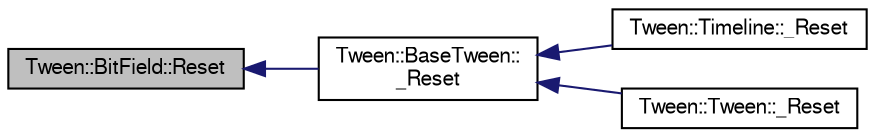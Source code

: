 digraph "Tween::BitField::Reset"
{
  bgcolor="transparent";
  edge [fontname="FreeSans",fontsize="10",labelfontname="FreeSans",labelfontsize="10"];
  node [fontname="FreeSans",fontsize="10",shape=record];
  rankdir="LR";
  Node1 [label="Tween::BitField::Reset",height=0.2,width=0.4,color="black", fillcolor="grey75", style="filled" fontcolor="black"];
  Node1 -> Node2 [dir="back",color="midnightblue",fontsize="10",style="solid",fontname="FreeSans"];
  Node2 [label="Tween::BaseTween::\l_Reset",height=0.2,width=0.4,color="black",URL="$classTween_1_1BaseTween.html#aa50684e2cdde7fd4bda9b916a6c086a9"];
  Node2 -> Node3 [dir="back",color="midnightblue",fontsize="10",style="solid",fontname="FreeSans"];
  Node3 [label="Tween::Timeline::_Reset",height=0.2,width=0.4,color="black",URL="$classTween_1_1Timeline.html#a73b4e7587734744ab2e79597490372af"];
  Node2 -> Node4 [dir="back",color="midnightblue",fontsize="10",style="solid",fontname="FreeSans"];
  Node4 [label="Tween::Tween::_Reset",height=0.2,width=0.4,color="black",URL="$classTween_1_1Tween.html#a1320598b4d1b990251f2b715308de064"];
}
